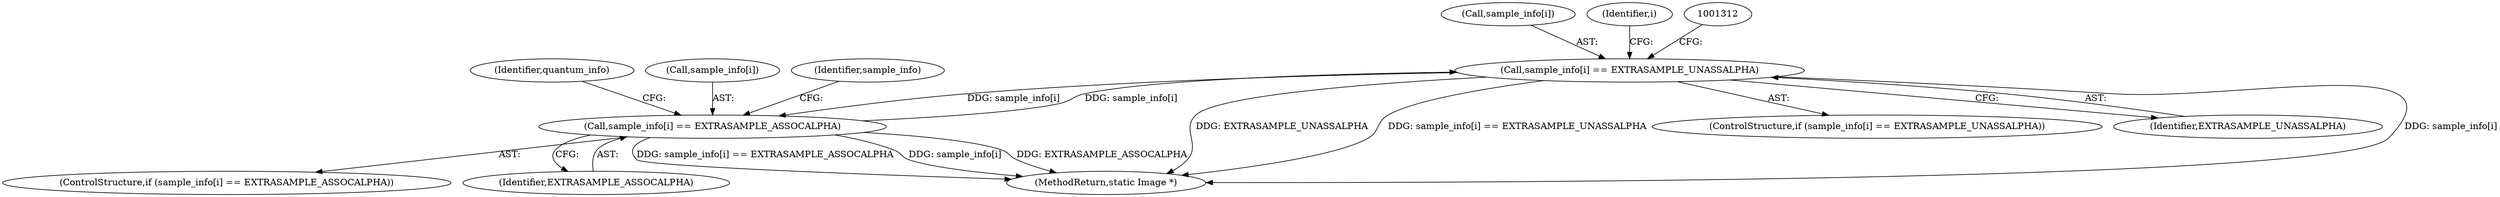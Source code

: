 digraph "1_ImageMagick_6e48aa92ff4e6e95424300ecd52a9ea453c19c60@array" {
"1001306" [label="(Call,sample_info[i] == EXTRASAMPLE_UNASSALPHA)"];
"1001288" [label="(Call,sample_info[i] == EXTRASAMPLE_ASSOCALPHA)"];
"1001306" [label="(Call,sample_info[i] == EXTRASAMPLE_UNASSALPHA)"];
"1001306" [label="(Call,sample_info[i] == EXTRASAMPLE_UNASSALPHA)"];
"1001295" [label="(Identifier,quantum_info)"];
"1003481" [label="(MethodReturn,static Image *)"];
"1001307" [label="(Call,sample_info[i])"];
"1001287" [label="(ControlStructure,if (sample_info[i] == EXTRASAMPLE_ASSOCALPHA))"];
"1001292" [label="(Identifier,EXTRASAMPLE_ASSOCALPHA)"];
"1001305" [label="(ControlStructure,if (sample_info[i] == EXTRASAMPLE_UNASSALPHA))"];
"1001289" [label="(Call,sample_info[i])"];
"1001310" [label="(Identifier,EXTRASAMPLE_UNASSALPHA)"];
"1001280" [label="(Identifier,i)"];
"1001308" [label="(Identifier,sample_info)"];
"1001288" [label="(Call,sample_info[i] == EXTRASAMPLE_ASSOCALPHA)"];
"1001306" -> "1001305"  [label="AST: "];
"1001306" -> "1001310"  [label="CFG: "];
"1001307" -> "1001306"  [label="AST: "];
"1001310" -> "1001306"  [label="AST: "];
"1001312" -> "1001306"  [label="CFG: "];
"1001280" -> "1001306"  [label="CFG: "];
"1001306" -> "1003481"  [label="DDG: sample_info[i]"];
"1001306" -> "1003481"  [label="DDG: EXTRASAMPLE_UNASSALPHA"];
"1001306" -> "1003481"  [label="DDG: sample_info[i] == EXTRASAMPLE_UNASSALPHA"];
"1001306" -> "1001288"  [label="DDG: sample_info[i]"];
"1001288" -> "1001306"  [label="DDG: sample_info[i]"];
"1001288" -> "1001287"  [label="AST: "];
"1001288" -> "1001292"  [label="CFG: "];
"1001289" -> "1001288"  [label="AST: "];
"1001292" -> "1001288"  [label="AST: "];
"1001295" -> "1001288"  [label="CFG: "];
"1001308" -> "1001288"  [label="CFG: "];
"1001288" -> "1003481"  [label="DDG: sample_info[i] == EXTRASAMPLE_ASSOCALPHA"];
"1001288" -> "1003481"  [label="DDG: sample_info[i]"];
"1001288" -> "1003481"  [label="DDG: EXTRASAMPLE_ASSOCALPHA"];
}
